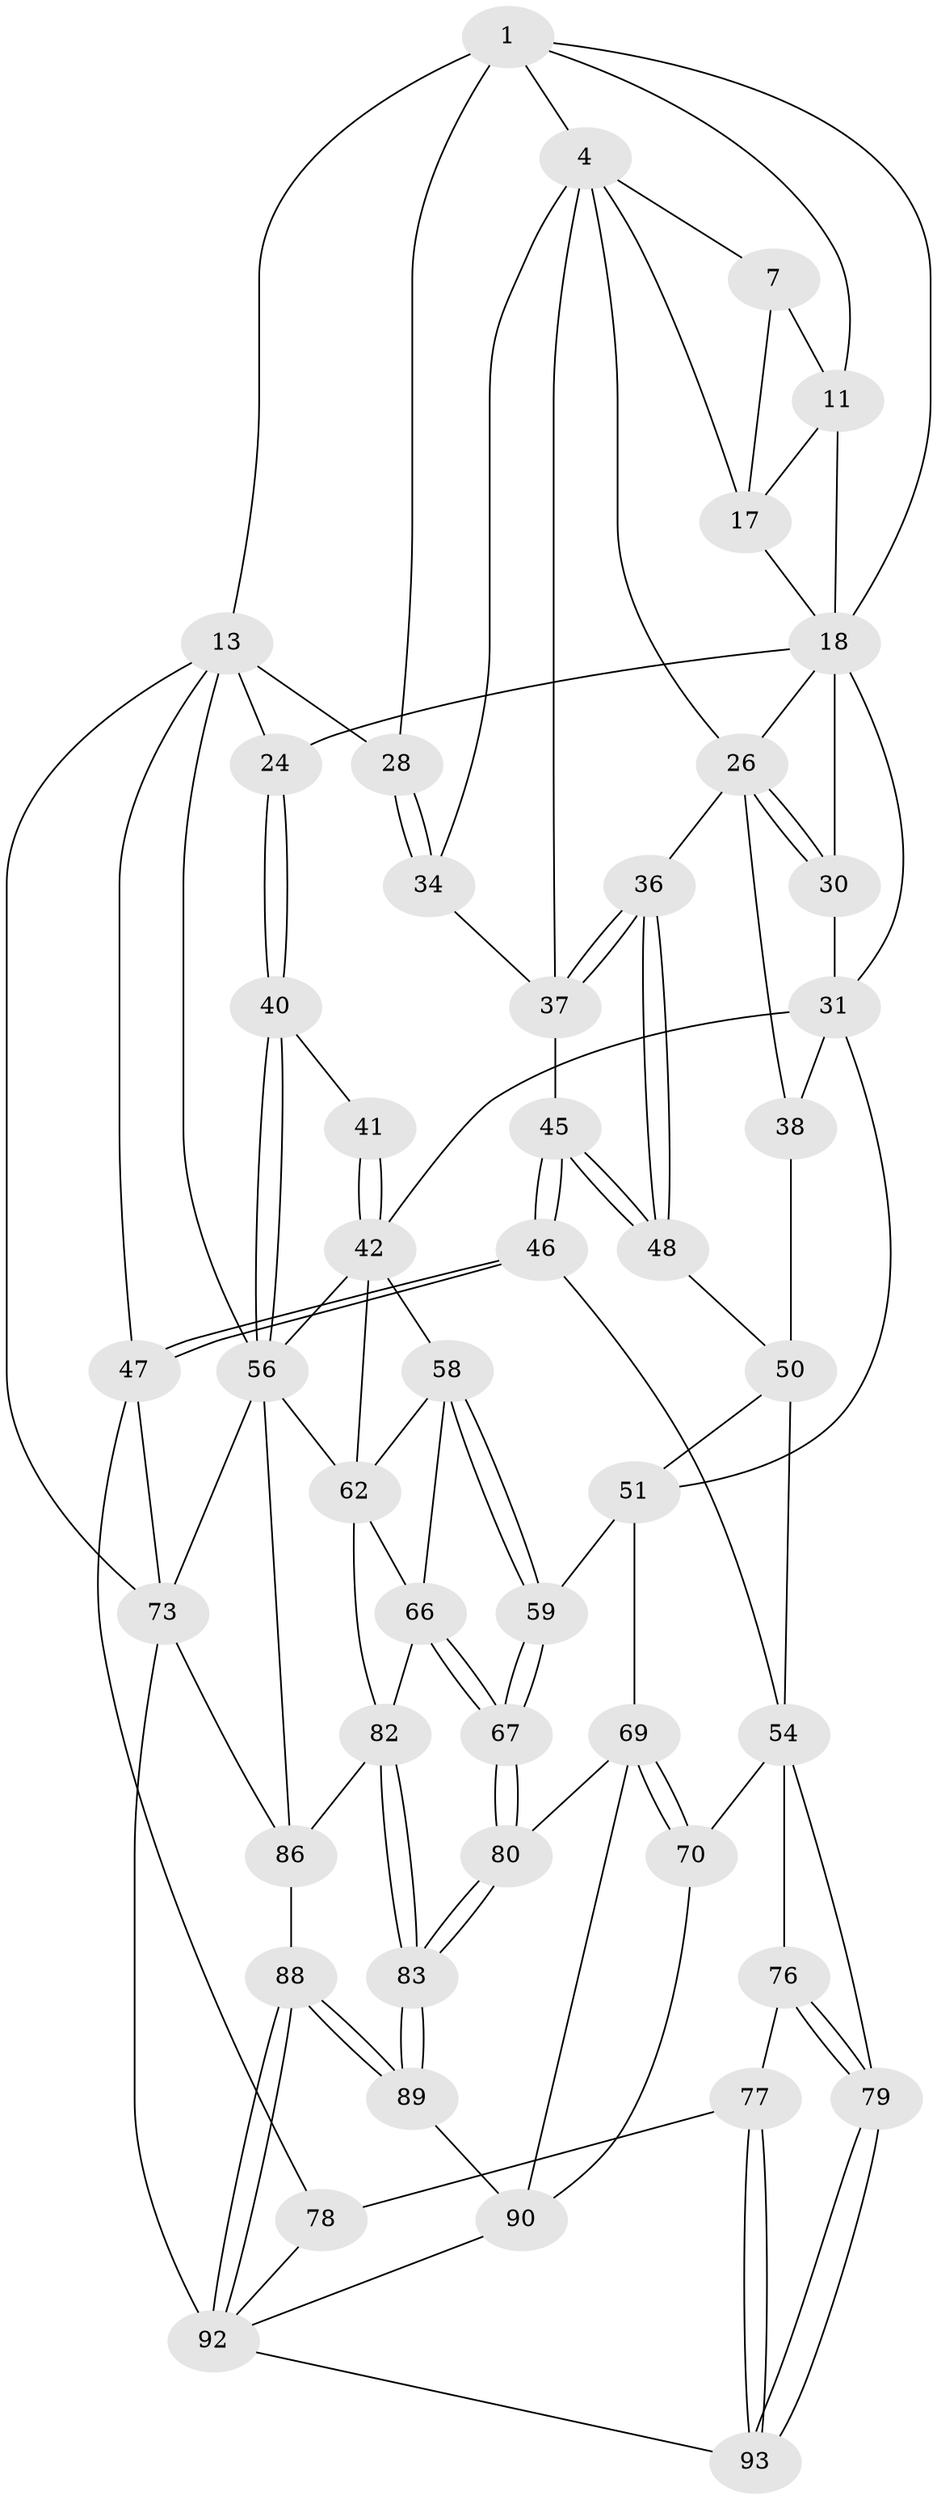 // original degree distribution, {3: 0.020618556701030927, 5: 0.4536082474226804, 4: 0.27835051546391754, 6: 0.24742268041237114}
// Generated by graph-tools (version 1.1) at 2025/28/03/15/25 16:28:01]
// undirected, 48 vertices, 115 edges
graph export_dot {
graph [start="1"]
  node [color=gray90,style=filled];
  1 [pos="+0.4281872628533554+0",super="+9+2"];
  4 [pos="+0.22749459222799367+0.11084189249833049",super="+33+5"];
  7 [pos="+0.33984118799507723+0.08055333707567398",super="+8+15"];
  11 [pos="+0.5092713445837772+0.06638064856263912",super="+16+12"];
  13 [pos="+1+0",super="+23+14"];
  17 [pos="+0.44082376258687217+0.09141385830066386",super="+20"];
  18 [pos="+0.6854425150562174+0.17931610610351031",super="+25+19"];
  24 [pos="+0.7969056557704903+0.1872365155013809"];
  26 [pos="+0.3245498372725665+0.17555880281227446",super="+27"];
  28 [pos="+0+0.19053369460957853"];
  30 [pos="+0.4528665501973513+0.24291646562239297"];
  31 [pos="+0.6797802536929369+0.2423278631445699",super="+32+43"];
  34 [pos="+0+0.251058314321951"];
  36 [pos="+0.1786447138873895+0.356802308870014"];
  37 [pos="+0.1568936891162145+0.3155590090809701",super="+44"];
  38 [pos="+0.4185733042781641+0.3471661361958848",super="+39"];
  40 [pos="+0.9646308171539889+0.49896702343565336"];
  41 [pos="+0.8304733766278479+0.5440578973833216"];
  42 [pos="+0.7288873211612998+0.47153948213935565",super="+57"];
  45 [pos="+0.11641215795176534+0.480107374953232"];
  46 [pos="+0.09915700971351551+0.5482149435733891"];
  47 [pos="+0+0.5856211316699091",super="+72"];
  48 [pos="+0.17754423398148528+0.3764482663352374"];
  50 [pos="+0.266383055193234+0.39400236090797397",super="+53"];
  51 [pos="+0.4316669504609837+0.551273380263848",super="+52"];
  54 [pos="+0.18062021741887932+0.5595386886359733",super="+55+71"];
  56 [pos="+1+0.5115981989593879",super="+68"];
  58 [pos="+0.5837825860386001+0.5801243168958203",super="+65"];
  59 [pos="+0.44460627626587307+0.5606947578004045"];
  62 [pos="+0.7699185630345429+0.6498554839660179",super="+63"];
  66 [pos="+0.5952142786098942+0.6757967586210569",super="+74"];
  67 [pos="+0.5252368897030376+0.6663772928761584"];
  69 [pos="+0.4123291308238952+0.566371964382793",super="+81"];
  70 [pos="+0.3225671508122758+0.8258062881012358"];
  73 [pos="+0+1",super="+94"];
  76 [pos="+0.13443604233736658+0.6962736391246526"];
  77 [pos="+0.008844902390365773+0.8455135585103734"];
  78 [pos="+0+0.8506839102235491"];
  79 [pos="+0.24131558658980845+0.843371892464272"];
  80 [pos="+0.5375414109908546+0.7522779357567075"];
  82 [pos="+0.6178725007967326+0.7505257740731034",super="+84"];
  83 [pos="+0.5908051731369972+0.7899631915817275"];
  86 [pos="+0.7784919920242176+0.9587502722607308",super="+87"];
  88 [pos="+0.6262373034381168+0.8584987856732247"];
  89 [pos="+0.6111728734809969+0.8368545211529034"];
  90 [pos="+0.4273427702868158+0.8328277322240171",super="+91"];
  92 [pos="+0.4446812105939366+0.9893224113289983",super="+95"];
  93 [pos="+0.20460242568261994+0.8745823217135152"];
  1 -- 18;
  1 -- 11;
  1 -- 13 [weight=2];
  1 -- 4;
  1 -- 28;
  4 -- 34;
  4 -- 37;
  4 -- 26;
  4 -- 7;
  4 -- 17;
  7 -- 17;
  7 -- 11 [weight=2];
  11 -- 17;
  11 -- 18;
  13 -- 24;
  13 -- 56 [weight=2];
  13 -- 73;
  13 -- 28;
  13 -- 47;
  17 -- 18;
  18 -- 24;
  18 -- 31;
  18 -- 26;
  18 -- 30;
  24 -- 40;
  24 -- 40;
  26 -- 30;
  26 -- 30;
  26 -- 36;
  26 -- 38;
  28 -- 34;
  28 -- 34;
  30 -- 31;
  31 -- 38 [weight=2];
  31 -- 42;
  31 -- 51;
  34 -- 37;
  36 -- 37;
  36 -- 37;
  36 -- 48;
  36 -- 48;
  37 -- 45;
  38 -- 50;
  40 -- 41;
  40 -- 56;
  40 -- 56;
  41 -- 42 [weight=2];
  41 -- 42;
  42 -- 58;
  42 -- 62;
  42 -- 56;
  45 -- 46;
  45 -- 46;
  45 -- 48;
  45 -- 48;
  46 -- 47;
  46 -- 47;
  46 -- 54;
  47 -- 73;
  47 -- 78;
  48 -- 50;
  50 -- 54;
  50 -- 51;
  51 -- 59;
  51 -- 69;
  54 -- 76;
  54 -- 70;
  54 -- 79;
  56 -- 86;
  56 -- 73;
  56 -- 62;
  58 -- 59;
  58 -- 59;
  58 -- 66;
  58 -- 62;
  59 -- 67;
  59 -- 67;
  62 -- 82;
  62 -- 66;
  66 -- 67;
  66 -- 67;
  66 -- 82;
  67 -- 80;
  67 -- 80;
  69 -- 70;
  69 -- 70;
  69 -- 80;
  69 -- 90;
  70 -- 90;
  73 -- 86;
  73 -- 92 [weight=2];
  76 -- 77;
  76 -- 79;
  76 -- 79;
  77 -- 78;
  77 -- 93;
  77 -- 93;
  78 -- 92;
  79 -- 93;
  79 -- 93;
  80 -- 83;
  80 -- 83;
  82 -- 83;
  82 -- 83;
  82 -- 86;
  83 -- 89;
  83 -- 89;
  86 -- 88;
  88 -- 89;
  88 -- 89;
  88 -- 92;
  88 -- 92;
  89 -- 90;
  90 -- 92;
  92 -- 93;
}
